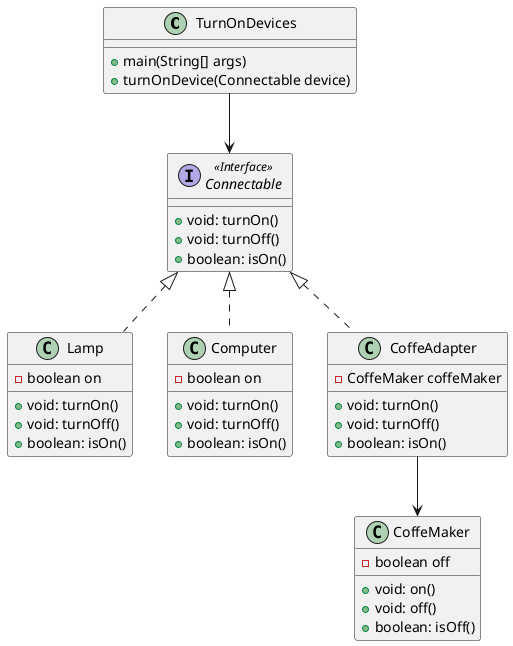 @startuml class diagram

' Clases

class TurnOnDevices {
 +main(String[] args)
 +turnOnDevice(Connectable device)
}

interface Connectable <<Interface>> {
 + void: turnOn()
 + void: turnOff()
 + boolean: isOn()
}

class Lamp {
 -boolean on
 + void: turnOn()
 + void: turnOff()
 + boolean: isOn()
}

class Computer {
 -boolean on
 + void: turnOn()
 + void: turnOff()
 + boolean: isOn()
}

class CoffeMaker {
 -boolean off
 + void: on()
 + void: off()
 + boolean: isOff()
}

class CoffeAdapter {
 -CoffeMaker coffeMaker
 + void: turnOn()
 + void: turnOff()
 + boolean: isOn()
}

	
' Relaciones

TurnOnDevices --> Connectable
Connectable <|.. Lamp
Connectable <|.. Computer
Connectable <|.. CoffeAdapter
CoffeAdapter --> CoffeMaker

@enduml
